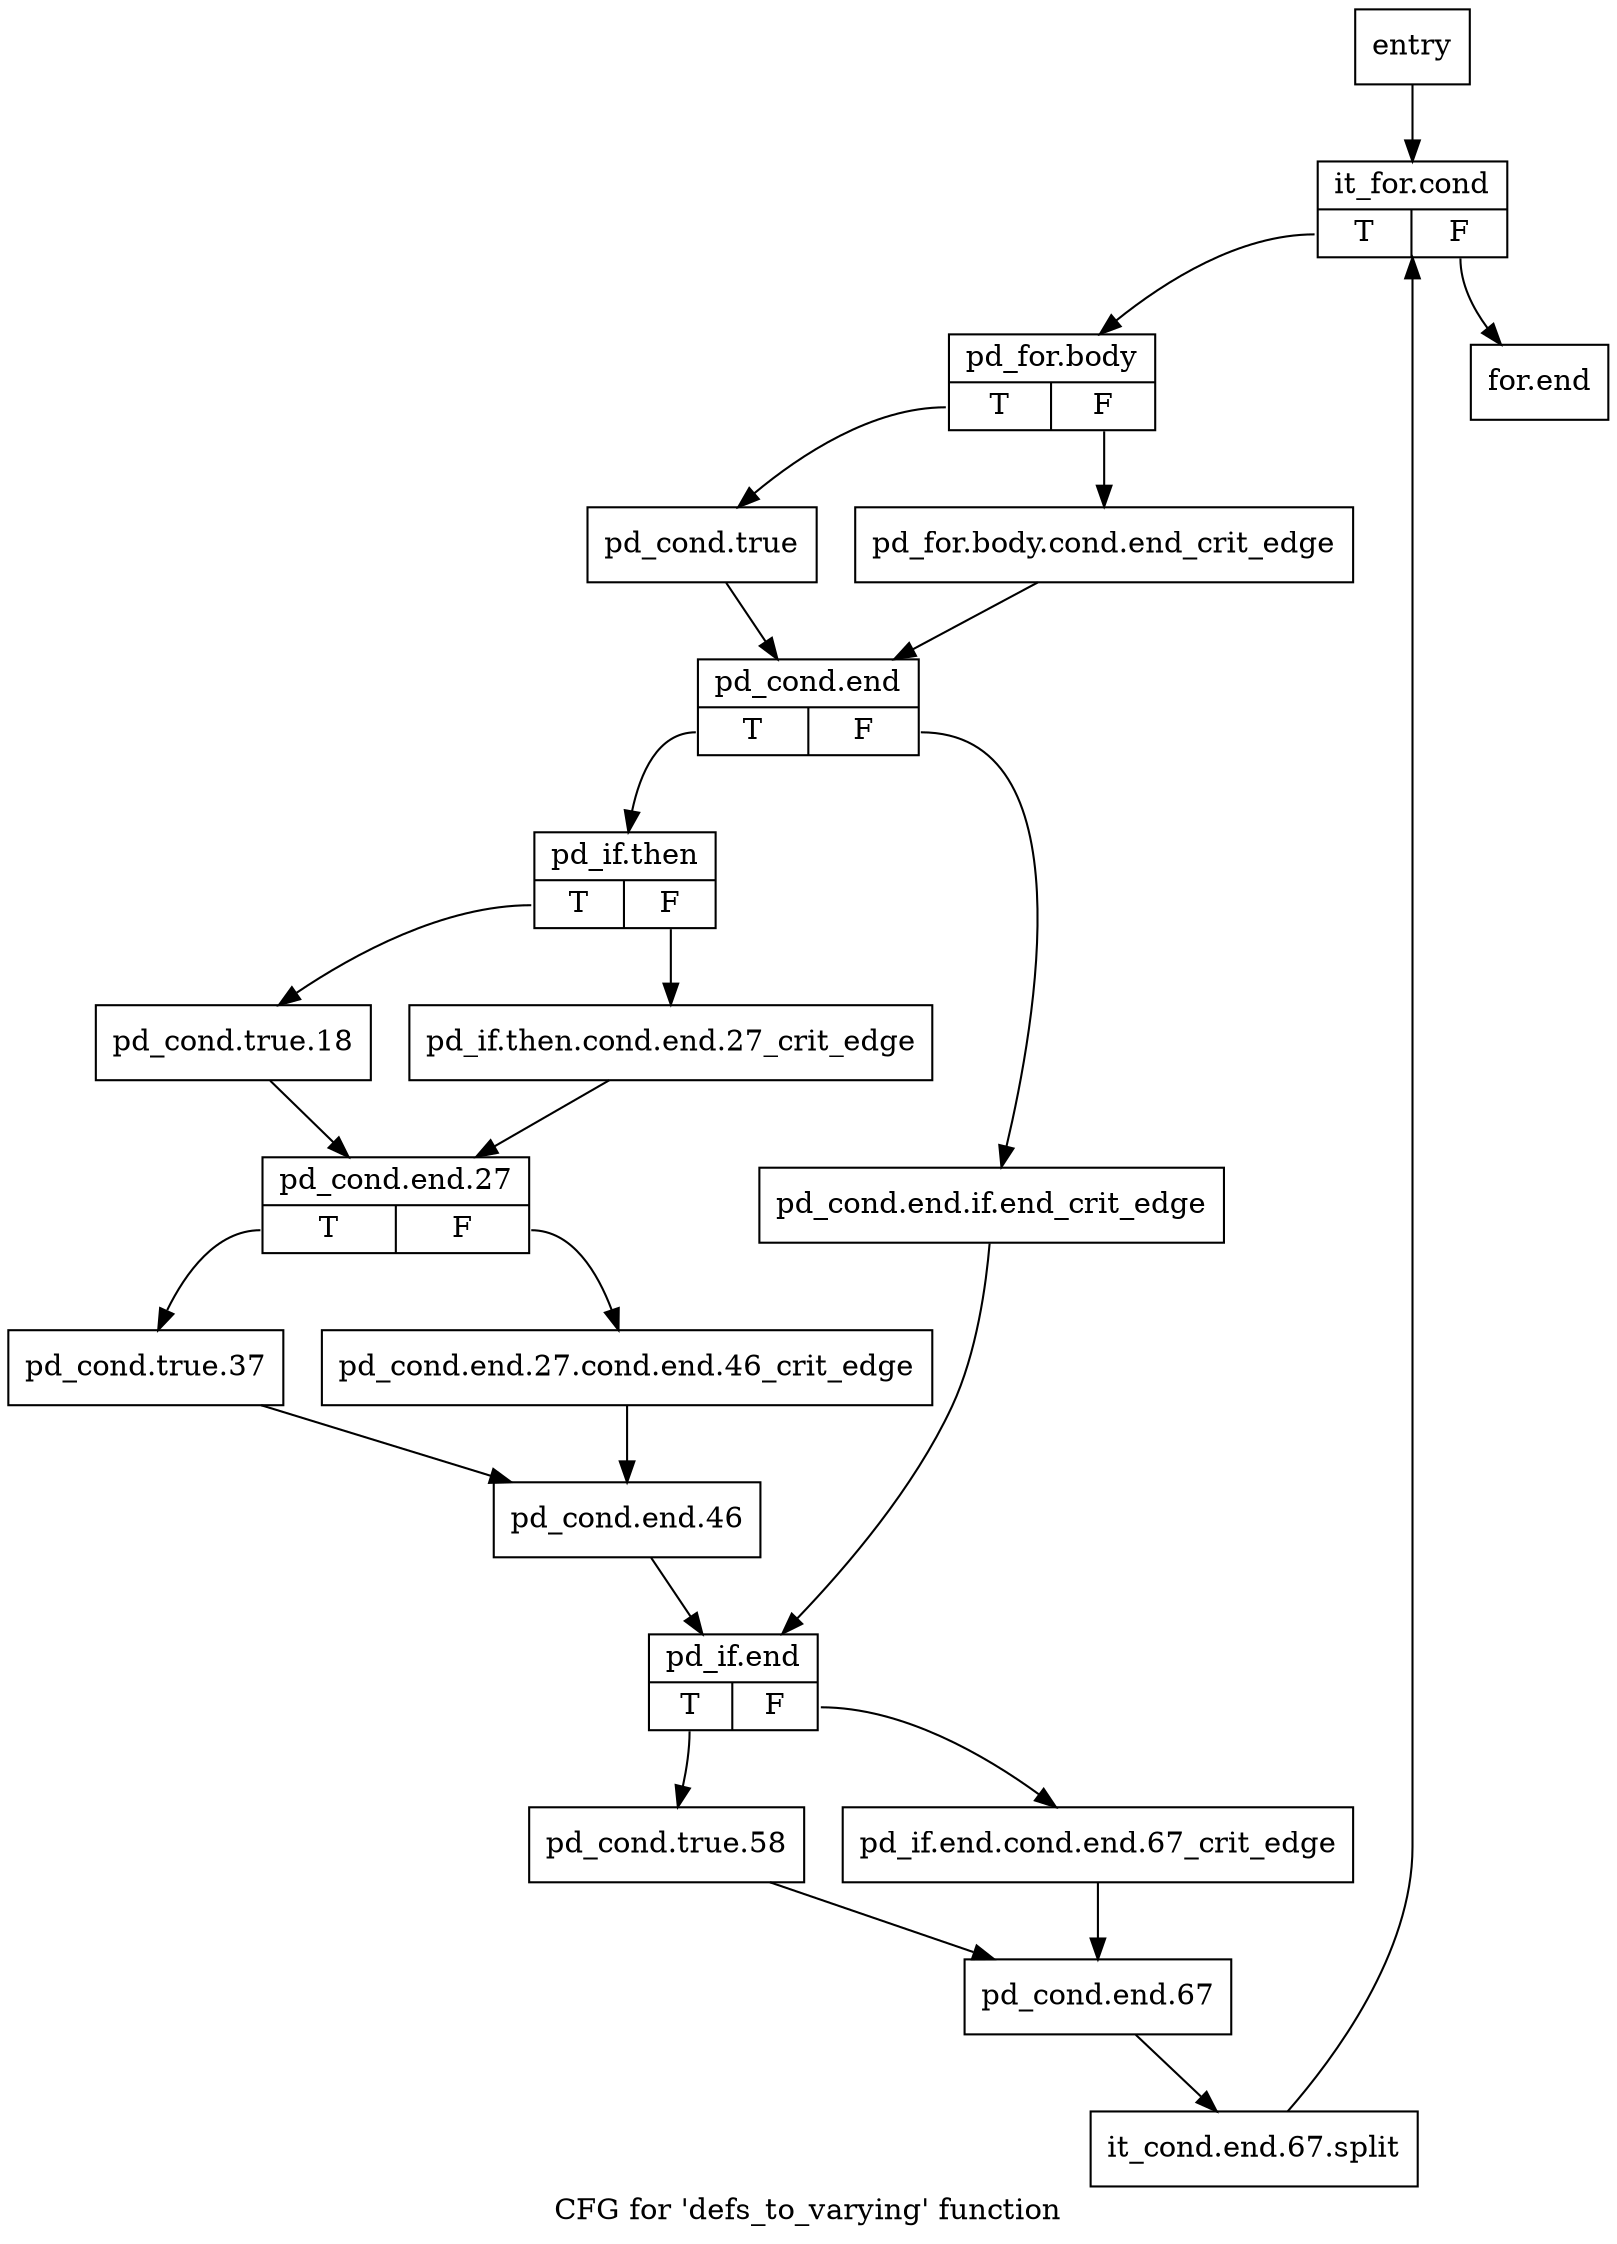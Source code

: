 digraph "CFG for 'defs_to_varying' function" {
	label="CFG for 'defs_to_varying' function";

	Node0x91f08c0 [shape=record,label="{entry}"];
	Node0x91f08c0 -> Node0x91f0910;
	Node0x91f0910 [shape=record,label="{it_for.cond|{<s0>T|<s1>F}}"];
	Node0x91f0910:s0 -> Node0x91f0960;
	Node0x91f0910:s1 -> Node0x9218a50;
	Node0x91f0960 [shape=record,label="{pd_for.body|{<s0>T|<s1>F}}"];
	Node0x91f0960:s0 -> Node0x91f0a00;
	Node0x91f0960:s1 -> Node0x91f09b0;
	Node0x91f09b0 [shape=record,label="{pd_for.body.cond.end_crit_edge}"];
	Node0x91f09b0 -> Node0x91f0a50;
	Node0x91f0a00 [shape=record,label="{pd_cond.true}"];
	Node0x91f0a00 -> Node0x91f0a50;
	Node0x91f0a50 [shape=record,label="{pd_cond.end|{<s0>T|<s1>F}}"];
	Node0x91f0a50:s0 -> Node0x91f0af0;
	Node0x91f0a50:s1 -> Node0x91f0aa0;
	Node0x91f0aa0 [shape=record,label="{pd_cond.end.if.end_crit_edge}"];
	Node0x91f0aa0 -> Node0x91f0d20;
	Node0x91f0af0 [shape=record,label="{pd_if.then|{<s0>T|<s1>F}}"];
	Node0x91f0af0:s0 -> Node0x91f0b90;
	Node0x91f0af0:s1 -> Node0x91f0b40;
	Node0x91f0b40 [shape=record,label="{pd_if.then.cond.end.27_crit_edge}"];
	Node0x91f0b40 -> Node0x91f0be0;
	Node0x91f0b90 [shape=record,label="{pd_cond.true.18}"];
	Node0x91f0b90 -> Node0x91f0be0;
	Node0x91f0be0 [shape=record,label="{pd_cond.end.27|{<s0>T|<s1>F}}"];
	Node0x91f0be0:s0 -> Node0x91f0c80;
	Node0x91f0be0:s1 -> Node0x91f0c30;
	Node0x91f0c30 [shape=record,label="{pd_cond.end.27.cond.end.46_crit_edge}"];
	Node0x91f0c30 -> Node0x91f0cd0;
	Node0x91f0c80 [shape=record,label="{pd_cond.true.37}"];
	Node0x91f0c80 -> Node0x91f0cd0;
	Node0x91f0cd0 [shape=record,label="{pd_cond.end.46}"];
	Node0x91f0cd0 -> Node0x91f0d20;
	Node0x91f0d20 [shape=record,label="{pd_if.end|{<s0>T|<s1>F}}"];
	Node0x91f0d20:s0 -> Node0x91f0dc0;
	Node0x91f0d20:s1 -> Node0x91f0d70;
	Node0x91f0d70 [shape=record,label="{pd_if.end.cond.end.67_crit_edge}"];
	Node0x91f0d70 -> Node0x9218a00;
	Node0x91f0dc0 [shape=record,label="{pd_cond.true.58}"];
	Node0x91f0dc0 -> Node0x9218a00;
	Node0x9218a00 [shape=record,label="{pd_cond.end.67}"];
	Node0x9218a00 -> Node0xeb955d0;
	Node0xeb955d0 [shape=record,label="{it_cond.end.67.split}"];
	Node0xeb955d0 -> Node0x91f0910;
	Node0x9218a50 [shape=record,label="{for.end}"];
}
